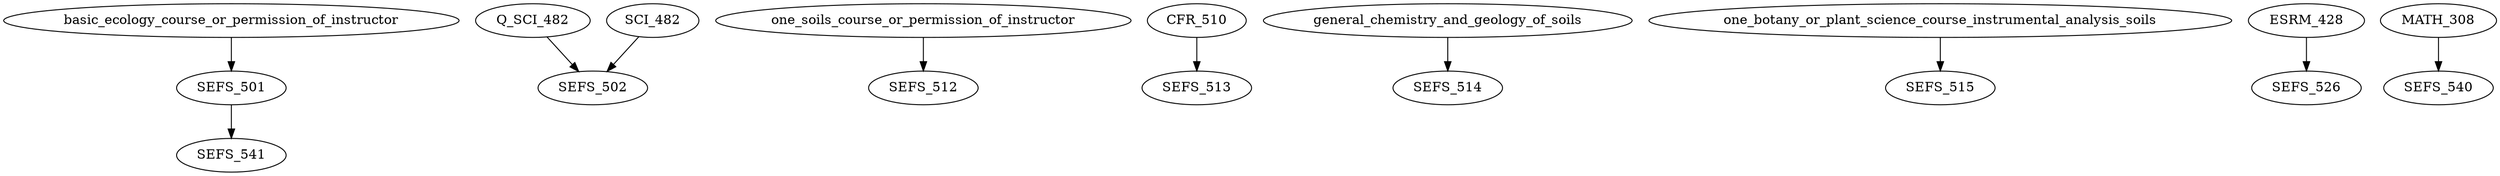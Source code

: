 digraph G {
    edge [color=black];
    basic_ecology_course_or_permission_of_instructor -> SEFS_501;
    edge [color=black];
    Q_SCI_482 -> SEFS_502;
    SCI_482 -> SEFS_502;
    edge [color=black];
    one_soils_course_or_permission_of_instructor -> SEFS_512;
    edge [color=black];
    CFR_510 -> SEFS_513;
    edge [color=black];
    general_chemistry_and_geology_of_soils -> SEFS_514;
    edge [color=black];
    one_botany_or_plant_science_course_instrumental_analysis_soils -> SEFS_515;
    edge [color=black];
    ESRM_428 -> SEFS_526;
    edge [color=black];
    MATH_308 -> SEFS_540;
    edge [color=black];
    SEFS_501 -> SEFS_541;
}
